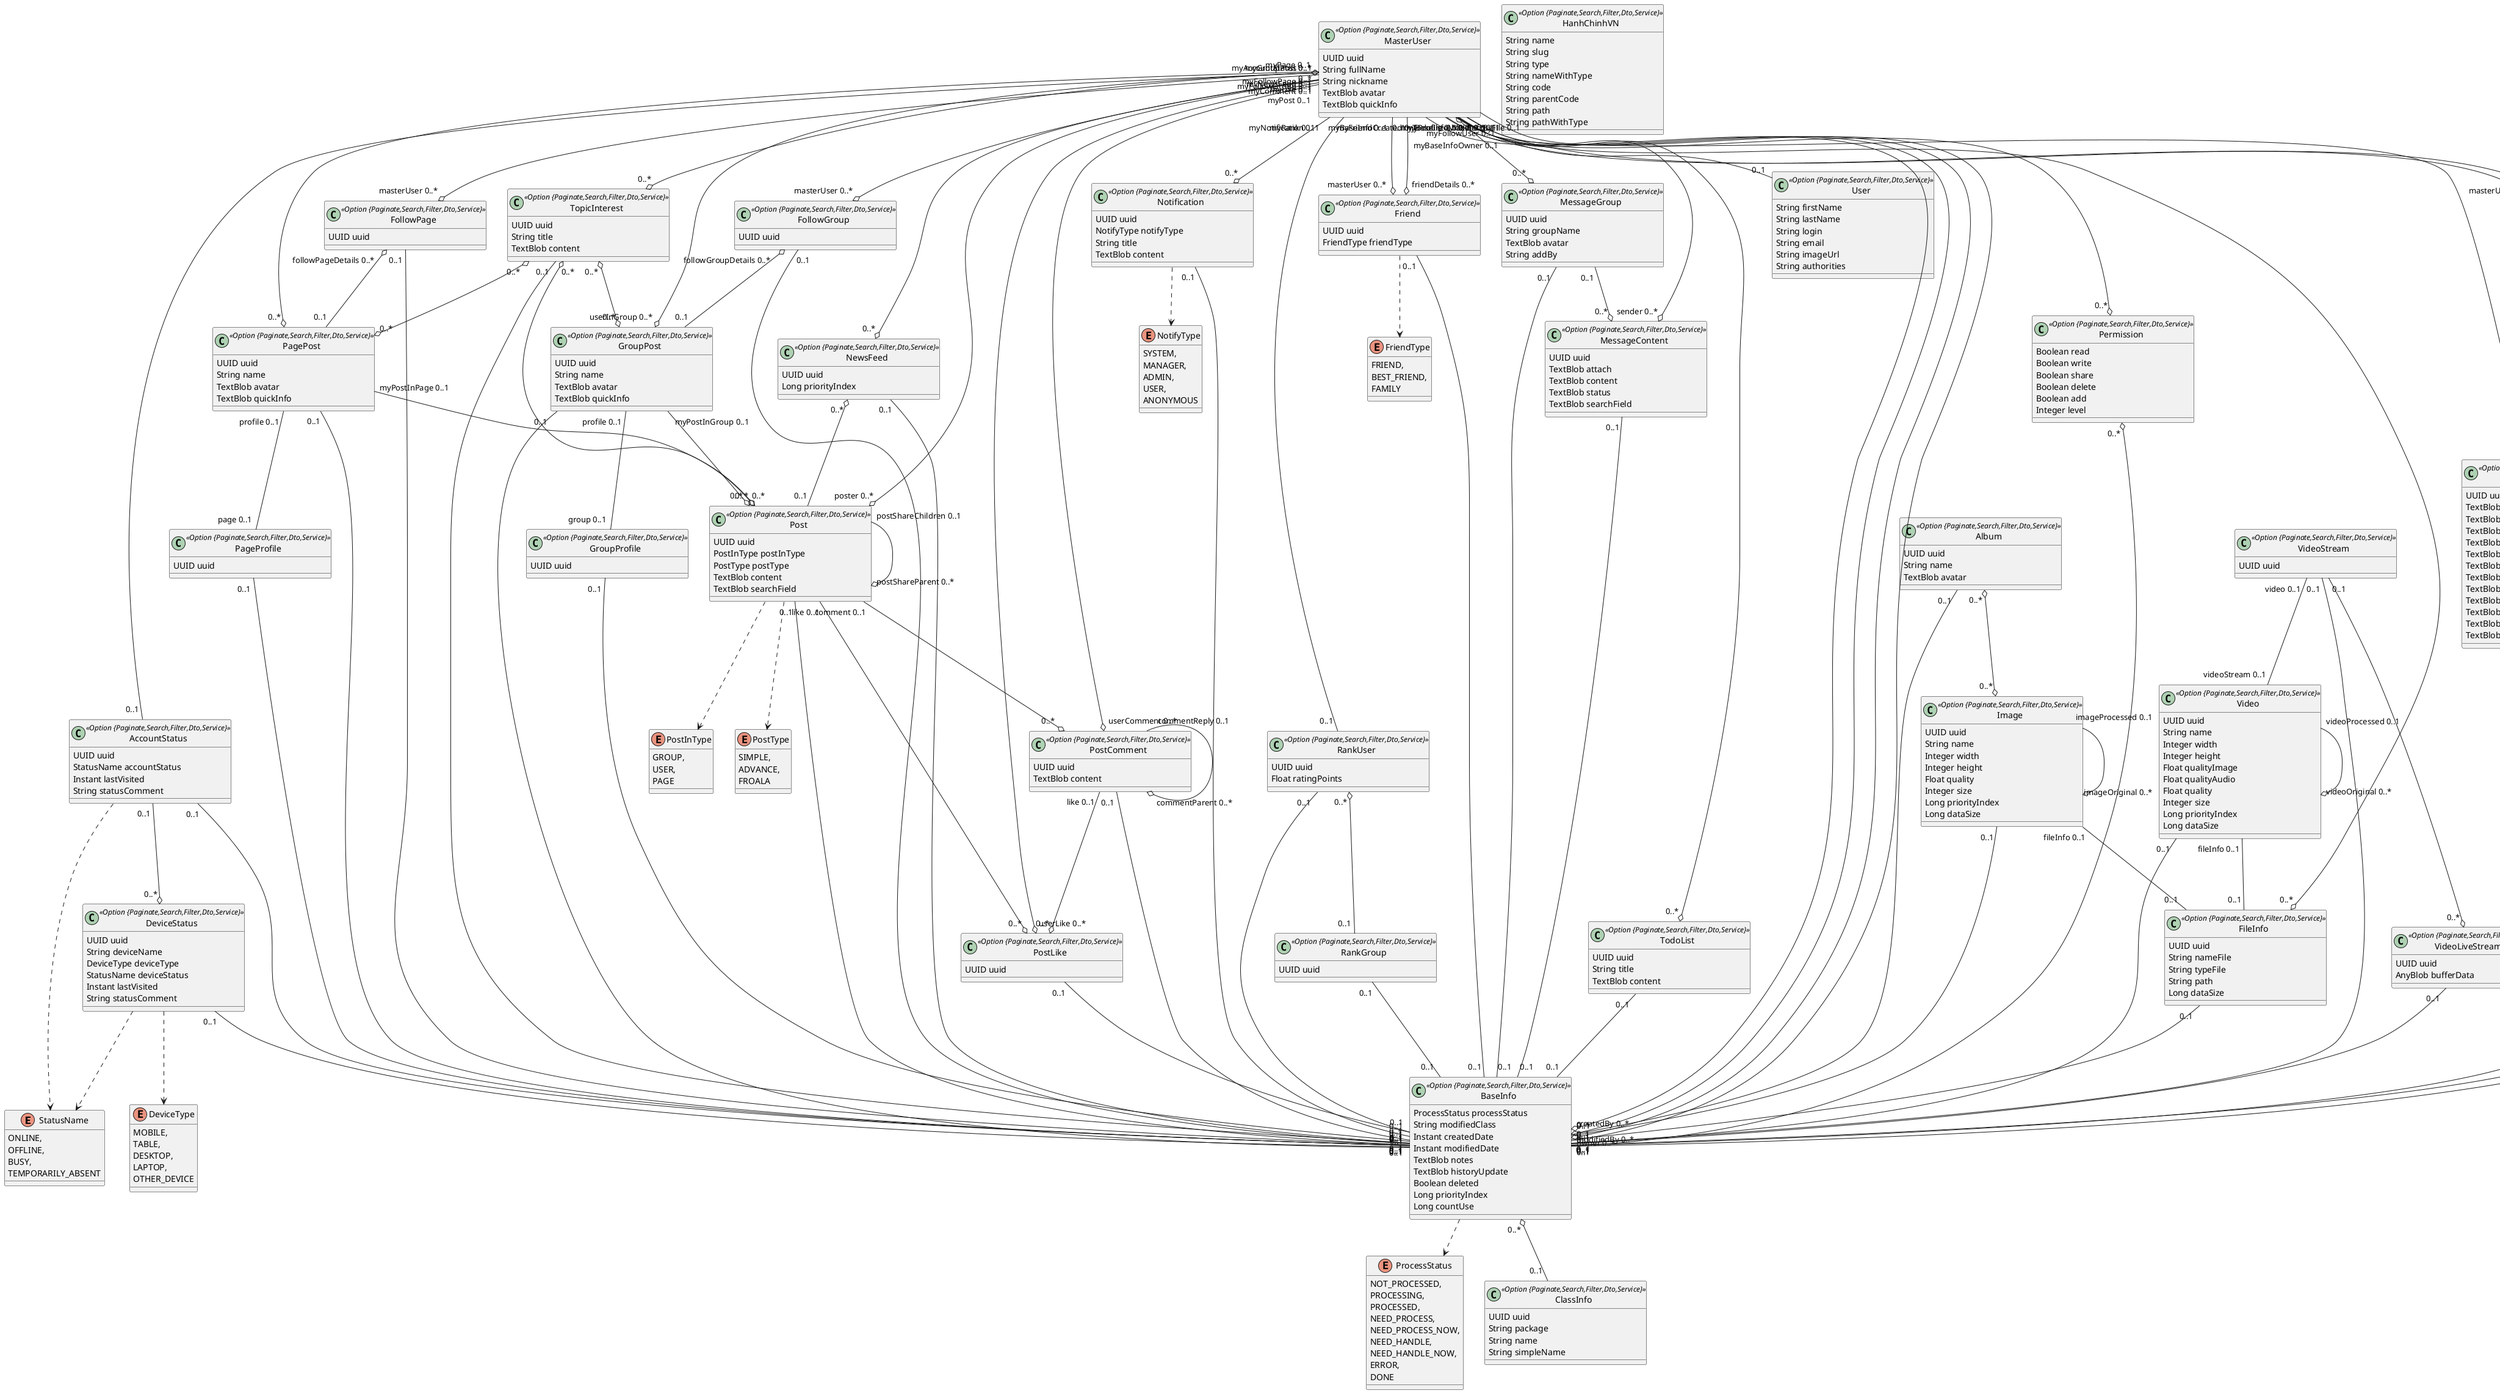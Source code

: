 @startuml
	!pragma syntax class
	enum StatusName {
		ONLINE, 
		OFFLINE, 
		BUSY, 
		TEMPORARILY_ABSENT 
	}
	enum DeviceType {
		MOBILE, 
		TABLE, 
		DESKTOP, 
		LAPTOP, 
		OTHER_DEVICE 
	}
	enum NotifyType {
		SYSTEM, 
		MANAGER, 
		ADMIN, 
		USER, 
		ANONYMOUS 
	}
	enum PostInType {
		GROUP, 
		USER, 
		PAGE 
	}
	enum PostType {
		SIMPLE, 
		ADVANCE, 
		FROALA 
	}
	enum FriendType {
		FRIEND, 
		BEST_FRIEND, 
		FAMILY 
	}
	enum ProcessStatus {
		NOT_PROCESSED, 
		PROCESSING, 
		PROCESSED, 
		NEED_PROCESS, 
		NEED_PROCESS_NOW, 
		NEED_HANDLE, 
		NEED_HANDLE_NOW, 
		ERROR, 
		DONE 
	}
	enum EventType {
		DAY, 
		MONTH, 
		YEAR, 
		ONLY_ONE 
	}
	class HanhChinhVN <<Option {Paginate,Search,Filter,Dto,Service}>> {
		String name
		String slug
		String type
		String nameWithType
		String code
		String parentCode
		String path
		String pathWithType
	}
	class MasterUser <<Option {Paginate,Search,Filter,Dto,Service}>> {
		UUID uuid
		String fullName
		String nickname
		TextBlob avatar
		TextBlob quickInfo
	}
	class UserProfile <<Option {Paginate,Search,Filter,Dto,Service}>> {
		UUID uuid
		TextBlob work
		TextBlob education
		TextBlob placesLived
		TextBlob contactInfo
		TextBlob webSocialLinks
		TextBlob basicInfo
		TextBlob relationshipInfo
		TextBlob family
		TextBlob detailAbout
		TextBlob lifeEvents
		TextBlob hobbies
		TextBlob featured
	}
	class AccountStatus <<Option {Paginate,Search,Filter,Dto,Service}>> {
		UUID uuid
		StatusName accountStatus
		Instant lastVisited
		String statusComment
	}
	AccountStatus ..> StatusName
	class Album <<Option {Paginate,Search,Filter,Dto,Service}>> {
		UUID uuid
		String name
		TextBlob avatar
	}
	class DeviceStatus <<Option {Paginate,Search,Filter,Dto,Service}>> {
		UUID uuid
		String deviceName
		DeviceType deviceType
		StatusName deviceStatus
		Instant lastVisited
		String statusComment
	}
	DeviceStatus ..> DeviceType
	DeviceStatus ..> StatusName
	class Event <<Option {Paginate,Search,Filter,Dto,Service}>> {
		UUID uuid
		String title
		TextBlob avatar
		TextBlob content
		EventType type
		TextBlob description
		Instant startTime
		Instant endTime
		String tagLine
		TextBlob imageCollection
		TextBlob videoCollection
	}
	Event ..> EventType
	class Friend <<Option {Paginate,Search,Filter,Dto,Service}>> {
		UUID uuid
		FriendType friendType
	}
	Friend ..> FriendType
	class FollowUser <<Option {Paginate,Search,Filter,Dto,Service}>> {
		UUID uuid
	}
	class FollowGroup <<Option {Paginate,Search,Filter,Dto,Service}>> {
		UUID uuid
	}
	class FollowPage <<Option {Paginate,Search,Filter,Dto,Service}>> {
		UUID uuid
	}
	class FileInfo <<Option {Paginate,Search,Filter,Dto,Service}>> {
		UUID uuid
		String nameFile
		String typeFile
		String path
		Long dataSize
	}
	class GroupPost <<Option {Paginate,Search,Filter,Dto,Service}>> {
		UUID uuid
		String name
		TextBlob avatar
		TextBlob quickInfo
	}
	class GroupProfile <<Option {Paginate,Search,Filter,Dto,Service}>> {
		UUID uuid
	}
	class Image <<Option {Paginate,Search,Filter,Dto,Service}>> {
		UUID uuid
		String name
		Integer width
		Integer height
		Float quality
		Integer size
		Long priorityIndex
		Long dataSize
	}
	class NewsFeed <<Option {Paginate,Search,Filter,Dto,Service}>> {
		UUID uuid
		Long priorityIndex
	}
	class Notification <<Option {Paginate,Search,Filter,Dto,Service}>> {
		UUID uuid
		NotifyType notifyType
		String title
		TextBlob content
	}
	Notification ..> NotifyType
	class MessageGroup <<Option {Paginate,Search,Filter,Dto,Service}>> {
		UUID uuid
		String groupName
		TextBlob avatar
		String addBy
	}
	class MessageContent <<Option {Paginate,Search,Filter,Dto,Service}>> {
		UUID uuid
		TextBlob attach
		TextBlob content
		TextBlob status
		TextBlob searchField
	}
	class PagePost <<Option {Paginate,Search,Filter,Dto,Service}>> {
		UUID uuid
		String name
		TextBlob avatar
		TextBlob quickInfo
	}
	class PageProfile <<Option {Paginate,Search,Filter,Dto,Service}>> {
		UUID uuid
	}
	class Post <<Option {Paginate,Search,Filter,Dto,Service}>> {
		UUID uuid
		PostInType postInType
		PostType postType
		TextBlob content
		TextBlob searchField
	}
	Post ..> PostInType
	Post ..> PostType
	class PostComment <<Option {Paginate,Search,Filter,Dto,Service}>> {
		UUID uuid
		TextBlob content
	}
	class PostLike <<Option {Paginate,Search,Filter,Dto,Service}>> {
		UUID uuid
	}
	class RankUser <<Option {Paginate,Search,Filter,Dto,Service}>> {
		UUID uuid
		Float ratingPoints
	}
	class RankGroup <<Option {Paginate,Search,Filter,Dto,Service}>> {
		UUID uuid
	}
	class Video <<Option {Paginate,Search,Filter,Dto,Service}>> {
		UUID uuid
		String name
		Integer width
		Integer height
		Float qualityImage
		Float qualityAudio
		Float quality
		Integer size
		Long priorityIndex
		Long dataSize
	}
	class VideoStream <<Option {Paginate,Search,Filter,Dto,Service}>> {
		UUID uuid
	}
	class VideoLiveStreamBuffer <<Option {Paginate,Search,Filter,Dto,Service}>> {
		UUID uuid
		AnyBlob bufferData
	}
	class TopicInterest <<Option {Paginate,Search,Filter,Dto,Service}>> {
		UUID uuid
		String title
		TextBlob content
	}
	class TodoList <<Option {Paginate,Search,Filter,Dto,Service}>> {
		UUID uuid
		String title
		TextBlob content
	}
	GroupPost  "profile 0..1 " -- "group 0..1 "  GroupProfile
	PagePost  "profile 0..1 " -- "page 0..1 "  PageProfile
	VideoStream  "video 0..1 " -- "videoStream 0..1 "  Video
	Image  "fileInfo 0..1 " -- "0..1 "  FileInfo
	Video  "fileInfo 0..1 " -- "0..1 "  FileInfo
	FollowGroup  "followGroupDetails 0..* " o-- "0..1 "  GroupPost
	FollowPage  "followPageDetails 0..* " o-- "0..1 "  PagePost
	NewsFeed  "0..* " o-- "0..1 "  Post
	RankUser  "0..* " o-- "0..1 "  RankGroup
	AccountStatus  "0..1 " --o "0..* "  DeviceStatus
	GroupPost  "myPostInGroup 0..1 " --o "0..* "  Post
	PagePost  "myPostInPage 0..1 " --o "0..* "  Post
	MessageGroup  "0..1 " --o "0..* "  MessageContent
	Image  "imageProcessed 0..1 " --o "imageOriginal 0..* "  Image
	Video  "videoProcessed 0..1 " --o "videoOriginal 0..* "  Video
	Post  "comment 0..1 " --o "0..* "  PostComment
	Post  "like 0..1 " --o "0..* "  PostLike
	PostComment  "like 0..1 " --o "0..* "  PostLike
	Post  "postShareChildren 0..1 " --o "postShareParent 0..* "  Post
	PostComment  "commentReply 0..1 " --o "commentParent 0..* "  PostComment
	VideoStream  "0..1 " --o "0..* "  VideoLiveStreamBuffer
	Album  "0..* " o--o "0..* "  Image
	TopicInterest  "0..* " o--o "0..* "  Post
	TopicInterest  "0..* " o--o "0..* "  PagePost
	TopicInterest  "0..* " o--o "0..* "  GroupPost
	MasterUser  "0..1 " -- "0..1 "  User
	MasterUser  "myProfile 0..1 " -- "0..1 "  UserProfile
	MasterUser  "myAccountStatus 0..1 " -- "0..1 "  AccountStatus
	MasterUser  "myRank 0..1 " -- "0..1 "  RankUser
	MasterUser  "myPage 0..1 " --o "0..* "  PagePost
	MasterUser  "myFile 0..1 " --o "0..* "  FileInfo
	MasterUser  "myNotification 0..1 " --o "0..* "  Notification
	MasterUser  "myFriend 0..1 " --o "masterUser 0..* "  Friend
	MasterUser  "myFollowUser 0..1 " --o "masterUser 0..* "  FollowUser
	MasterUser  "myFollowGroup 0..1 " --o "masterUser 0..* "  FollowGroup
	MasterUser  "myFollowPage 0..1 " --o "masterUser 0..* "  FollowPage
	MasterUser  "myNewsFeed 0..1 " --o "0..* "  NewsFeed
	MasterUser  "myTodoList 0..1 " --o "0..* "  TodoList
	MasterUser  "myPost 0..1 " --o "poster 0..* "  Post
	MasterUser  "myBaseInfoCreated 0..1 " --o "createdBy 0..* "  BaseInfo
	MasterUser  "myBaseInfoModified 0..1 " --o "modifiedBy 0..* "  BaseInfo
	MasterUser  "myBaseInfoOwner 0..1 " --o "owner 0..* "  BaseInfo
	MasterUser  "0..1 " --o "0..* "  Permission
	Friend  "friendDetails 0..* " o-- "0..1 "  MasterUser
	FollowUser  "followUserDetails 0..* " o-- "0..1 "  MasterUser
	MessageContent  "sender 0..* " o-- "0..1 "  MasterUser
	PostLike  "userLike 0..* " o-- "myLike 0..1 "  MasterUser
	PostComment  "userComment 0..* " o-- "myComment 0..1 "  MasterUser
	MasterUser  "myGroupPost 0..* " o--o "userInGroup 0..* "  GroupPost
	MasterUser  "0..* " o--o "0..* "  MessageGroup
	MasterUser  "0..* " o--o "0..* "  TopicInterest
	class Permission <<Option {Paginate,Search,Filter,Dto,Service}>> {
		Boolean read
		Boolean write
		Boolean share
		Boolean delete
		Boolean add
		Integer level
	}
	class BaseInfo <<Option {Paginate,Search,Filter,Dto,Service}>> {
		ProcessStatus processStatus
		String modifiedClass
		Instant createdDate
		Instant modifiedDate
		TextBlob notes
		TextBlob historyUpdate
		Boolean deleted
		Long priorityIndex
		Long countUse
	}
	BaseInfo ..> ProcessStatus
	class ClassInfo <<Option {Paginate,Search,Filter,Dto,Service}>> {
		UUID uuid
		String package
		String name
		String simpleName
	}
	MasterUser  "baseInfo 0..1 " -- "0..1 "  BaseInfo
	UserProfile  "0..1 " -- "0..1 "  BaseInfo
	AccountStatus  "0..1 " -- "0..1 "  BaseInfo
	DeviceStatus  "0..1 " -- "0..1 "  BaseInfo
	Friend  "0..1 " -- "0..1 "  BaseInfo
	FollowUser  "0..1 " -- "0..1 "  BaseInfo
	FollowGroup  "0..1 " -- "0..1 "  BaseInfo
	FollowPage  "0..1 " -- "0..1 "  BaseInfo
	FileInfo  "0..1 " -- "0..1 "  BaseInfo
	PagePost  "0..1 " -- "0..1 "  BaseInfo
	PageProfile  "0..1 " -- "0..1 "  BaseInfo
	GroupPost  "0..1 " -- "0..1 "  BaseInfo
	Post  "0..1 " -- "0..1 "  BaseInfo
	PostComment  "0..1 " -- "0..1 "  BaseInfo
	PostLike  "0..1 " -- "0..1 "  BaseInfo
	GroupProfile  "0..1 " -- "0..1 "  BaseInfo
	NewsFeed  "0..1 " -- "0..1 "  BaseInfo
	MessageGroup  "0..1 " -- "0..1 "  BaseInfo
	MessageContent  "0..1 " -- "0..1 "  BaseInfo
	RankUser  "0..1 " -- "0..1 "  BaseInfo
	RankGroup  "0..1 " -- "0..1 "  BaseInfo
	Notification  "0..1 " -- "0..1 "  BaseInfo
	Album  "0..1 " -- "0..1 "  BaseInfo
	Video  "0..1 " -- "0..1 "  BaseInfo
	Image  "0..1 " -- "0..1 "  BaseInfo
	VideoStream  "0..1 " -- "0..1 "  BaseInfo
	VideoLiveStreamBuffer  "0..1 " -- "0..1 "  BaseInfo
	TopicInterest  "0..1 " -- "0..1 "  BaseInfo
	TodoList  "0..1 " -- "0..1 "  BaseInfo
	Event  "0..1 " -- "0..1 "  BaseInfo
	Permission  "0..* " o-- "0..1 "  BaseInfo
	BaseInfo  "0..* " o-- "0..1 "  ClassInfo
	class User <<Option {Paginate,Search,Filter,Dto,Service}>> {
		String firstName
		String lastName
		String login
		String email
		String imageUrl
		String authorities
	}
@enduml

